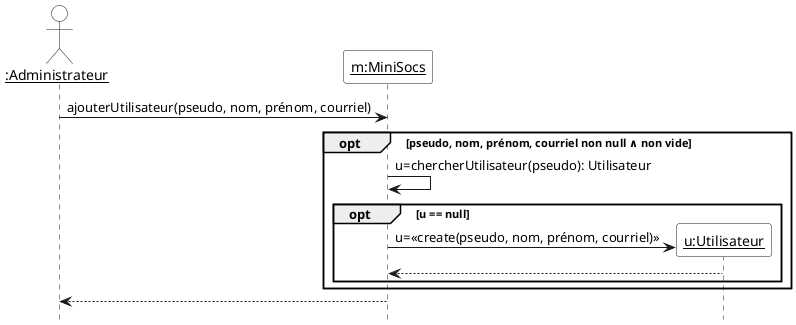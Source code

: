 @startuml

'Diagramme de séquence simplifié du cas d'utilisation "Ajouter utilisateur" (PlantUML)'

'Version simplifiée (voir ...[_version_simplifiée].pu pour une version plus détaillée'

hide footbox
skinparam sequenceParticipantBackgroundColor White
skinparam sequenceActorBackgroundColor White
actor "__:Administrateur__" as admin
participant "__m:MiniSocs__" as m
admin -> m : ajouterUtilisateur(pseudo, nom, prénom, courriel)
opt pseudo, nom, prénom, courriel non null ∧ non vide
  m -> m : u=chercherUtilisateur(pseudo): Utilisateur
  create "__u:Utilisateur__" as u
  opt u == null
    m -> "__u:Utilisateur__" as u : u=<<create(pseudo, nom, prénom, courriel)>>
    u --> m
  end
end
m --> admin
@enduml
